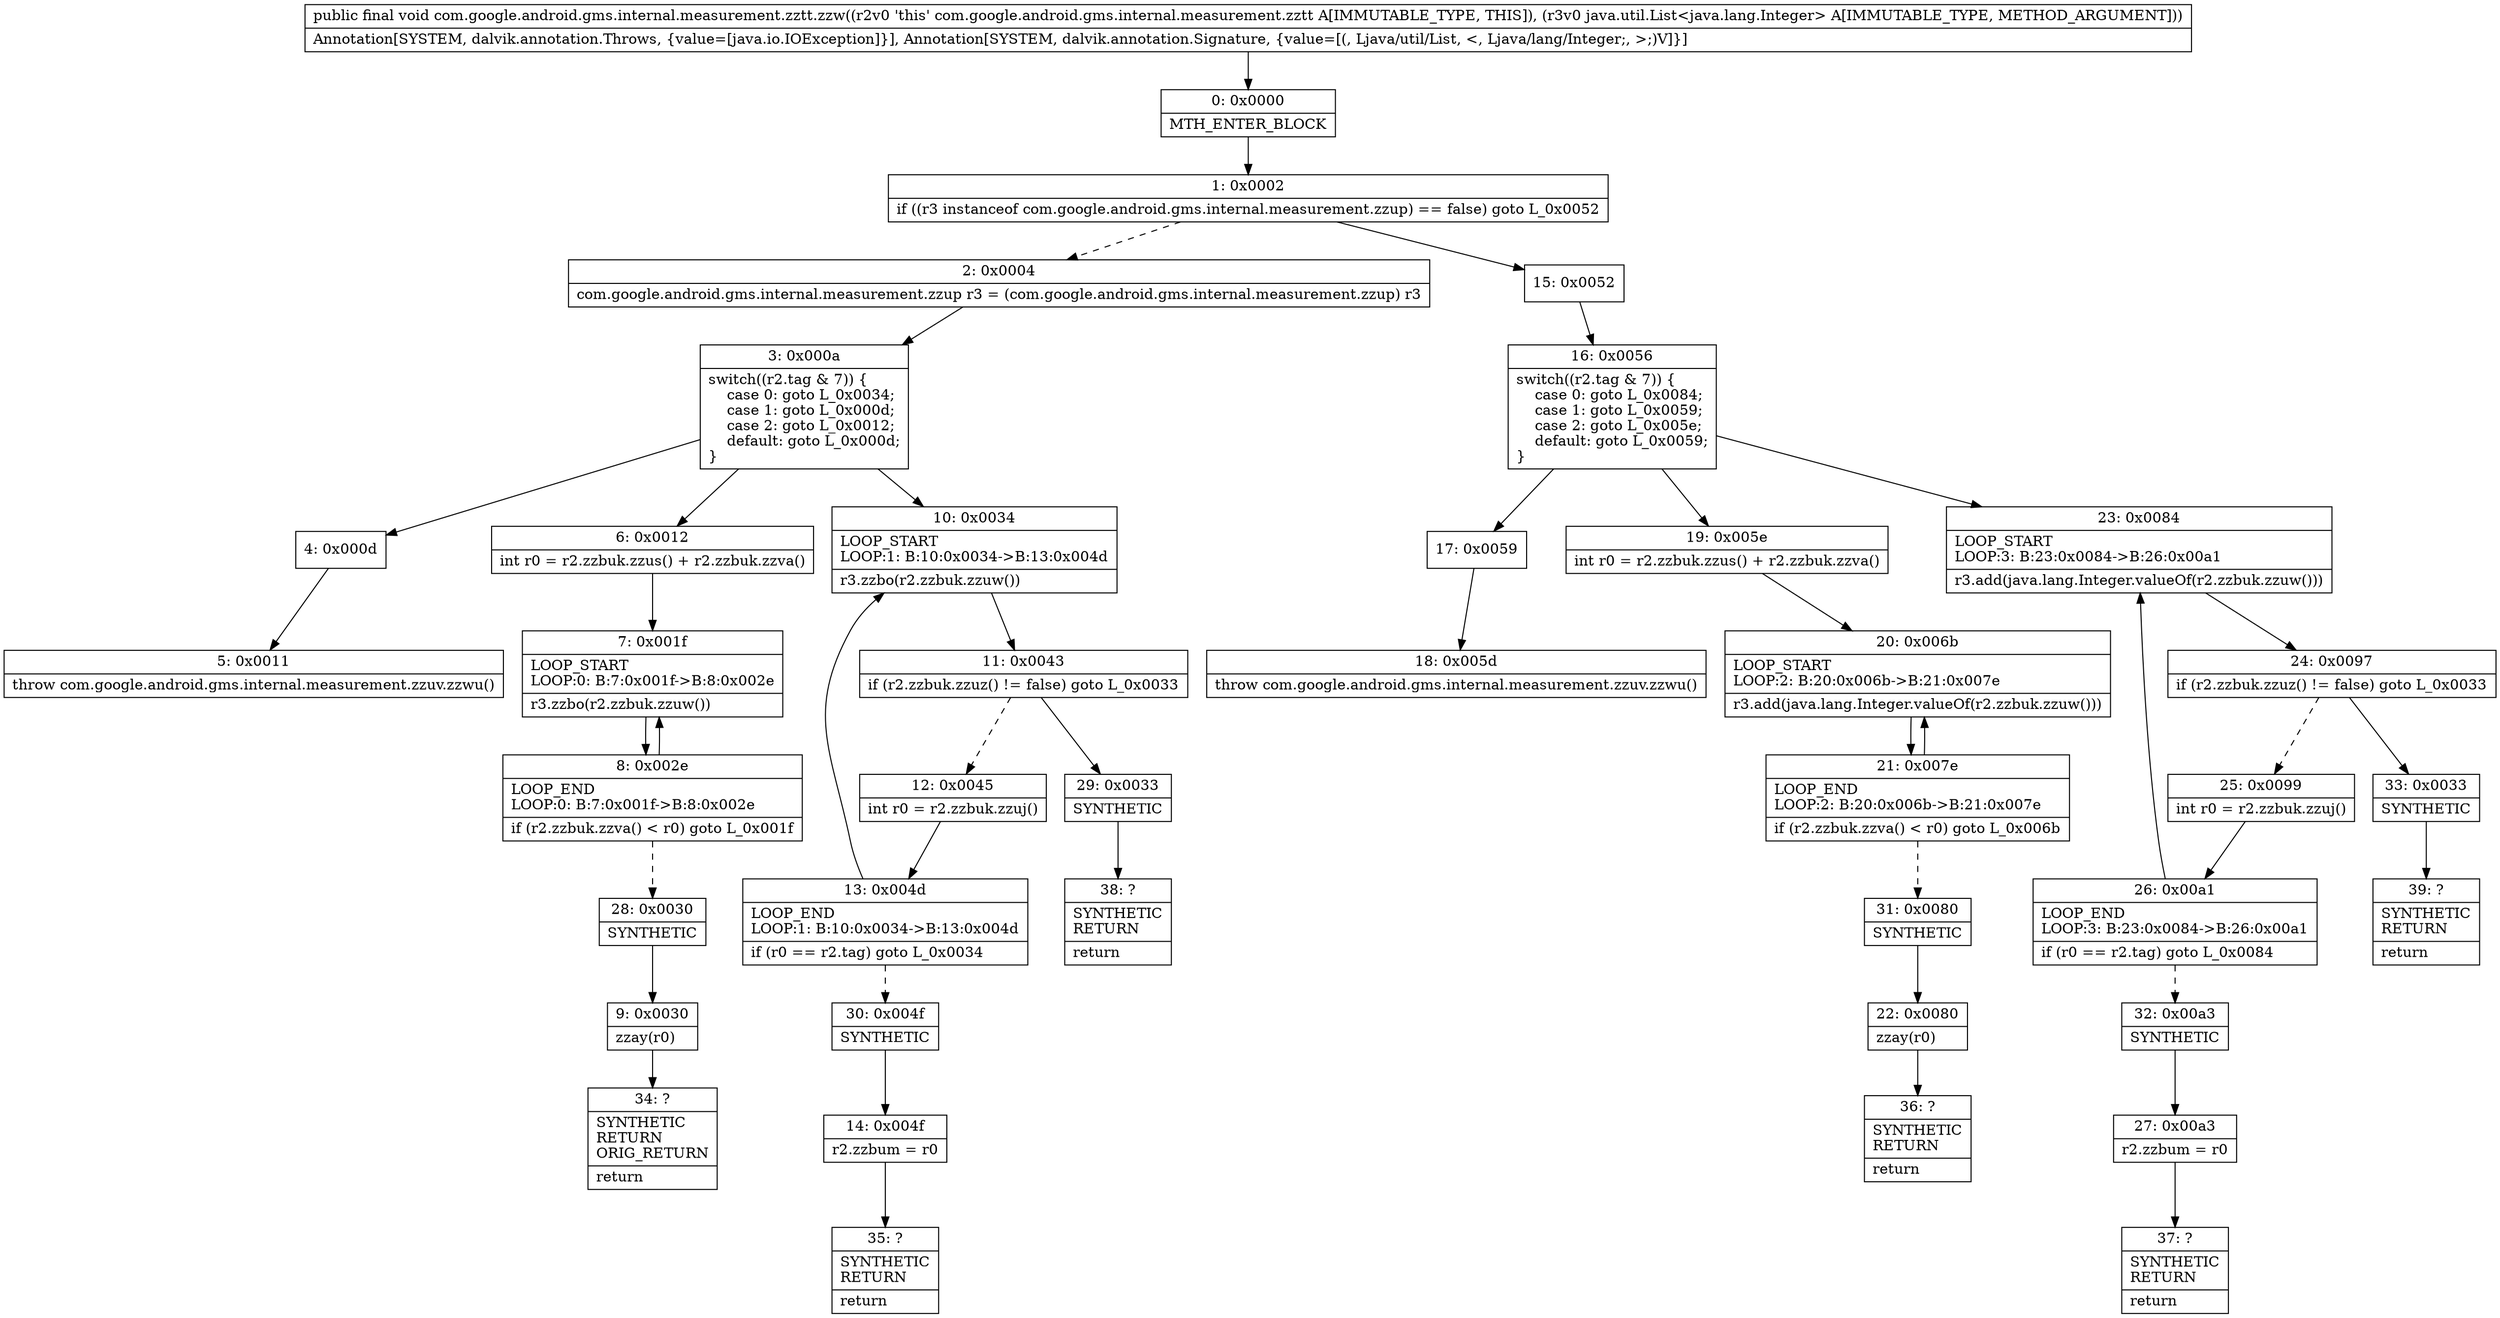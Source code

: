 digraph "CFG forcom.google.android.gms.internal.measurement.zztt.zzw(Ljava\/util\/List;)V" {
Node_0 [shape=record,label="{0\:\ 0x0000|MTH_ENTER_BLOCK\l}"];
Node_1 [shape=record,label="{1\:\ 0x0002|if ((r3 instanceof com.google.android.gms.internal.measurement.zzup) == false) goto L_0x0052\l}"];
Node_2 [shape=record,label="{2\:\ 0x0004|com.google.android.gms.internal.measurement.zzup r3 = (com.google.android.gms.internal.measurement.zzup) r3\l}"];
Node_3 [shape=record,label="{3\:\ 0x000a|switch((r2.tag & 7)) \{\l    case 0: goto L_0x0034;\l    case 1: goto L_0x000d;\l    case 2: goto L_0x0012;\l    default: goto L_0x000d;\l\}\l}"];
Node_4 [shape=record,label="{4\:\ 0x000d}"];
Node_5 [shape=record,label="{5\:\ 0x0011|throw com.google.android.gms.internal.measurement.zzuv.zzwu()\l}"];
Node_6 [shape=record,label="{6\:\ 0x0012|int r0 = r2.zzbuk.zzus() + r2.zzbuk.zzva()\l}"];
Node_7 [shape=record,label="{7\:\ 0x001f|LOOP_START\lLOOP:0: B:7:0x001f\-\>B:8:0x002e\l|r3.zzbo(r2.zzbuk.zzuw())\l}"];
Node_8 [shape=record,label="{8\:\ 0x002e|LOOP_END\lLOOP:0: B:7:0x001f\-\>B:8:0x002e\l|if (r2.zzbuk.zzva() \< r0) goto L_0x001f\l}"];
Node_9 [shape=record,label="{9\:\ 0x0030|zzay(r0)\l}"];
Node_10 [shape=record,label="{10\:\ 0x0034|LOOP_START\lLOOP:1: B:10:0x0034\-\>B:13:0x004d\l|r3.zzbo(r2.zzbuk.zzuw())\l}"];
Node_11 [shape=record,label="{11\:\ 0x0043|if (r2.zzbuk.zzuz() != false) goto L_0x0033\l}"];
Node_12 [shape=record,label="{12\:\ 0x0045|int r0 = r2.zzbuk.zzuj()\l}"];
Node_13 [shape=record,label="{13\:\ 0x004d|LOOP_END\lLOOP:1: B:10:0x0034\-\>B:13:0x004d\l|if (r0 == r2.tag) goto L_0x0034\l}"];
Node_14 [shape=record,label="{14\:\ 0x004f|r2.zzbum = r0\l}"];
Node_15 [shape=record,label="{15\:\ 0x0052}"];
Node_16 [shape=record,label="{16\:\ 0x0056|switch((r2.tag & 7)) \{\l    case 0: goto L_0x0084;\l    case 1: goto L_0x0059;\l    case 2: goto L_0x005e;\l    default: goto L_0x0059;\l\}\l}"];
Node_17 [shape=record,label="{17\:\ 0x0059}"];
Node_18 [shape=record,label="{18\:\ 0x005d|throw com.google.android.gms.internal.measurement.zzuv.zzwu()\l}"];
Node_19 [shape=record,label="{19\:\ 0x005e|int r0 = r2.zzbuk.zzus() + r2.zzbuk.zzva()\l}"];
Node_20 [shape=record,label="{20\:\ 0x006b|LOOP_START\lLOOP:2: B:20:0x006b\-\>B:21:0x007e\l|r3.add(java.lang.Integer.valueOf(r2.zzbuk.zzuw()))\l}"];
Node_21 [shape=record,label="{21\:\ 0x007e|LOOP_END\lLOOP:2: B:20:0x006b\-\>B:21:0x007e\l|if (r2.zzbuk.zzva() \< r0) goto L_0x006b\l}"];
Node_22 [shape=record,label="{22\:\ 0x0080|zzay(r0)\l}"];
Node_23 [shape=record,label="{23\:\ 0x0084|LOOP_START\lLOOP:3: B:23:0x0084\-\>B:26:0x00a1\l|r3.add(java.lang.Integer.valueOf(r2.zzbuk.zzuw()))\l}"];
Node_24 [shape=record,label="{24\:\ 0x0097|if (r2.zzbuk.zzuz() != false) goto L_0x0033\l}"];
Node_25 [shape=record,label="{25\:\ 0x0099|int r0 = r2.zzbuk.zzuj()\l}"];
Node_26 [shape=record,label="{26\:\ 0x00a1|LOOP_END\lLOOP:3: B:23:0x0084\-\>B:26:0x00a1\l|if (r0 == r2.tag) goto L_0x0084\l}"];
Node_27 [shape=record,label="{27\:\ 0x00a3|r2.zzbum = r0\l}"];
Node_28 [shape=record,label="{28\:\ 0x0030|SYNTHETIC\l}"];
Node_29 [shape=record,label="{29\:\ 0x0033|SYNTHETIC\l}"];
Node_30 [shape=record,label="{30\:\ 0x004f|SYNTHETIC\l}"];
Node_31 [shape=record,label="{31\:\ 0x0080|SYNTHETIC\l}"];
Node_32 [shape=record,label="{32\:\ 0x00a3|SYNTHETIC\l}"];
Node_33 [shape=record,label="{33\:\ 0x0033|SYNTHETIC\l}"];
Node_34 [shape=record,label="{34\:\ ?|SYNTHETIC\lRETURN\lORIG_RETURN\l|return\l}"];
Node_35 [shape=record,label="{35\:\ ?|SYNTHETIC\lRETURN\l|return\l}"];
Node_36 [shape=record,label="{36\:\ ?|SYNTHETIC\lRETURN\l|return\l}"];
Node_37 [shape=record,label="{37\:\ ?|SYNTHETIC\lRETURN\l|return\l}"];
Node_38 [shape=record,label="{38\:\ ?|SYNTHETIC\lRETURN\l|return\l}"];
Node_39 [shape=record,label="{39\:\ ?|SYNTHETIC\lRETURN\l|return\l}"];
MethodNode[shape=record,label="{public final void com.google.android.gms.internal.measurement.zztt.zzw((r2v0 'this' com.google.android.gms.internal.measurement.zztt A[IMMUTABLE_TYPE, THIS]), (r3v0 java.util.List\<java.lang.Integer\> A[IMMUTABLE_TYPE, METHOD_ARGUMENT]))  | Annotation[SYSTEM, dalvik.annotation.Throws, \{value=[java.io.IOException]\}], Annotation[SYSTEM, dalvik.annotation.Signature, \{value=[(, Ljava\/util\/List, \<, Ljava\/lang\/Integer;, \>;)V]\}]\l}"];
MethodNode -> Node_0;
Node_0 -> Node_1;
Node_1 -> Node_2[style=dashed];
Node_1 -> Node_15;
Node_2 -> Node_3;
Node_3 -> Node_4;
Node_3 -> Node_6;
Node_3 -> Node_10;
Node_4 -> Node_5;
Node_6 -> Node_7;
Node_7 -> Node_8;
Node_8 -> Node_7;
Node_8 -> Node_28[style=dashed];
Node_9 -> Node_34;
Node_10 -> Node_11;
Node_11 -> Node_12[style=dashed];
Node_11 -> Node_29;
Node_12 -> Node_13;
Node_13 -> Node_10;
Node_13 -> Node_30[style=dashed];
Node_14 -> Node_35;
Node_15 -> Node_16;
Node_16 -> Node_17;
Node_16 -> Node_19;
Node_16 -> Node_23;
Node_17 -> Node_18;
Node_19 -> Node_20;
Node_20 -> Node_21;
Node_21 -> Node_20;
Node_21 -> Node_31[style=dashed];
Node_22 -> Node_36;
Node_23 -> Node_24;
Node_24 -> Node_25[style=dashed];
Node_24 -> Node_33;
Node_25 -> Node_26;
Node_26 -> Node_23;
Node_26 -> Node_32[style=dashed];
Node_27 -> Node_37;
Node_28 -> Node_9;
Node_29 -> Node_38;
Node_30 -> Node_14;
Node_31 -> Node_22;
Node_32 -> Node_27;
Node_33 -> Node_39;
}

